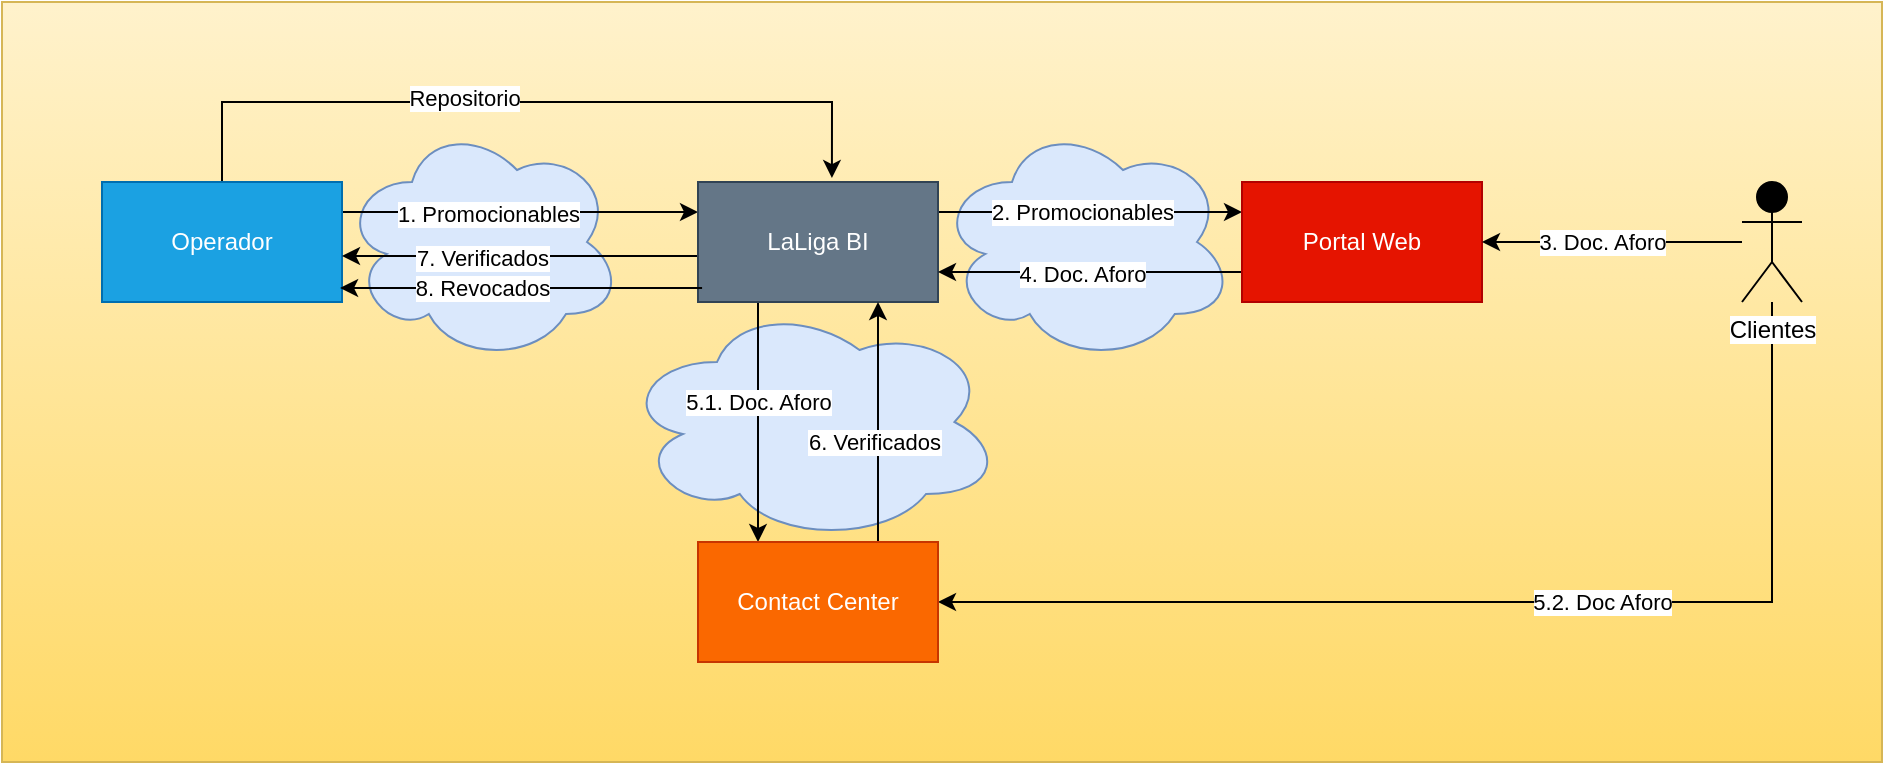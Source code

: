 <mxfile version="13.9.6" type="github">
  <diagram id="LA8B35cLRp4I7p_0vjao" name="Page-1">
    <mxGraphModel dx="1422" dy="762" grid="1" gridSize="10" guides="1" tooltips="1" connect="1" arrows="1" fold="1" page="1" pageScale="1" pageWidth="827" pageHeight="1169" math="0" shadow="0">
      <root>
        <mxCell id="0" />
        <mxCell id="1" parent="0" />
        <mxCell id="1jB34yFCroOKn_RIj0Hu-30" value="" style="rounded=0;whiteSpace=wrap;html=1;fillColor=#fff2cc;strokeColor=#d6b656;gradientColor=#ffd966;gradientDirection=south;" vertex="1" parent="1">
          <mxGeometry x="120" y="160" width="940" height="380" as="geometry" />
        </mxCell>
        <mxCell id="1jB34yFCroOKn_RIj0Hu-1" value="" style="ellipse;shape=cloud;whiteSpace=wrap;html=1;fillColor=#dae8fc;strokeColor=#6c8ebf;" vertex="1" parent="1">
          <mxGeometry x="430" y="310" width="190" height="120" as="geometry" />
        </mxCell>
        <mxCell id="1jB34yFCroOKn_RIj0Hu-2" value="" style="ellipse;shape=cloud;whiteSpace=wrap;html=1;fillColor=#dae8fc;strokeColor=#6c8ebf;" vertex="1" parent="1">
          <mxGeometry x="290" y="220" width="140" height="120" as="geometry" />
        </mxCell>
        <mxCell id="1jB34yFCroOKn_RIj0Hu-3" value="" style="ellipse;shape=cloud;whiteSpace=wrap;html=1;fillColor=#dae8fc;strokeColor=#6c8ebf;" vertex="1" parent="1">
          <mxGeometry x="588" y="220" width="148" height="120" as="geometry" />
        </mxCell>
        <mxCell id="1jB34yFCroOKn_RIj0Hu-4" style="edgeStyle=orthogonalEdgeStyle;rounded=0;orthogonalLoop=1;jettySize=auto;html=1;exitX=1;exitY=0.25;exitDx=0;exitDy=0;entryX=0;entryY=0.25;entryDx=0;entryDy=0;" edge="1" parent="1" source="1jB34yFCroOKn_RIj0Hu-8" target="1jB34yFCroOKn_RIj0Hu-15">
          <mxGeometry relative="1" as="geometry" />
        </mxCell>
        <mxCell id="1jB34yFCroOKn_RIj0Hu-5" value="1. Promocionables" style="edgeLabel;html=1;align=center;verticalAlign=middle;resizable=0;points=[];" vertex="1" connectable="0" parent="1jB34yFCroOKn_RIj0Hu-4">
          <mxGeometry x="-0.18" y="-1" relative="1" as="geometry">
            <mxPoint as="offset" />
          </mxGeometry>
        </mxCell>
        <mxCell id="1jB34yFCroOKn_RIj0Hu-6" style="edgeStyle=orthogonalEdgeStyle;rounded=0;orthogonalLoop=1;jettySize=auto;html=1;exitX=0.5;exitY=0;exitDx=0;exitDy=0;entryX=0.558;entryY=-0.033;entryDx=0;entryDy=0;entryPerimeter=0;" edge="1" parent="1" source="1jB34yFCroOKn_RIj0Hu-8" target="1jB34yFCroOKn_RIj0Hu-15">
          <mxGeometry relative="1" as="geometry">
            <Array as="points">
              <mxPoint x="230" y="210" />
              <mxPoint x="535" y="210" />
            </Array>
          </mxGeometry>
        </mxCell>
        <mxCell id="1jB34yFCroOKn_RIj0Hu-7" value="Repositorio" style="edgeLabel;html=1;align=center;verticalAlign=middle;resizable=0;points=[];" vertex="1" connectable="0" parent="1jB34yFCroOKn_RIj0Hu-6">
          <mxGeometry x="-0.159" y="2" relative="1" as="geometry">
            <mxPoint as="offset" />
          </mxGeometry>
        </mxCell>
        <mxCell id="1jB34yFCroOKn_RIj0Hu-8" value="Operador" style="rounded=0;whiteSpace=wrap;html=1;fillColor=#1ba1e2;strokeColor=#006EAF;fontColor=#ffffff;" vertex="1" parent="1">
          <mxGeometry x="170" y="250" width="120" height="60" as="geometry" />
        </mxCell>
        <mxCell id="1jB34yFCroOKn_RIj0Hu-9" style="edgeStyle=orthogonalEdgeStyle;rounded=0;orthogonalLoop=1;jettySize=auto;html=1;exitX=1;exitY=0.25;exitDx=0;exitDy=0;entryX=0;entryY=0.25;entryDx=0;entryDy=0;" edge="1" parent="1" source="1jB34yFCroOKn_RIj0Hu-15" target="1jB34yFCroOKn_RIj0Hu-18">
          <mxGeometry relative="1" as="geometry" />
        </mxCell>
        <mxCell id="1jB34yFCroOKn_RIj0Hu-10" value="2. Promocionables" style="edgeLabel;html=1;align=center;verticalAlign=middle;resizable=0;points=[];" vertex="1" connectable="0" parent="1jB34yFCroOKn_RIj0Hu-9">
          <mxGeometry x="-0.209" relative="1" as="geometry">
            <mxPoint x="12" as="offset" />
          </mxGeometry>
        </mxCell>
        <mxCell id="1jB34yFCroOKn_RIj0Hu-11" style="edgeStyle=orthogonalEdgeStyle;rounded=0;orthogonalLoop=1;jettySize=auto;html=1;exitX=0.25;exitY=1;exitDx=0;exitDy=0;entryX=0.25;entryY=0;entryDx=0;entryDy=0;" edge="1" parent="1" source="1jB34yFCroOKn_RIj0Hu-15" target="1jB34yFCroOKn_RIj0Hu-26">
          <mxGeometry relative="1" as="geometry" />
        </mxCell>
        <mxCell id="1jB34yFCroOKn_RIj0Hu-12" value="5.1. Doc. Aforo" style="edgeLabel;html=1;align=center;verticalAlign=middle;resizable=0;points=[];" vertex="1" connectable="0" parent="1jB34yFCroOKn_RIj0Hu-11">
          <mxGeometry x="-0.25" relative="1" as="geometry">
            <mxPoint y="5" as="offset" />
          </mxGeometry>
        </mxCell>
        <mxCell id="1jB34yFCroOKn_RIj0Hu-13" style="edgeStyle=orthogonalEdgeStyle;rounded=0;orthogonalLoop=1;jettySize=auto;html=1;exitX=0;exitY=0.617;exitDx=0;exitDy=0;exitPerimeter=0;" edge="1" parent="1" source="1jB34yFCroOKn_RIj0Hu-15">
          <mxGeometry relative="1" as="geometry">
            <mxPoint x="290" y="287" as="targetPoint" />
          </mxGeometry>
        </mxCell>
        <mxCell id="1jB34yFCroOKn_RIj0Hu-14" value="7. Verificados" style="edgeLabel;html=1;align=center;verticalAlign=middle;resizable=0;points=[];" vertex="1" connectable="0" parent="1jB34yFCroOKn_RIj0Hu-13">
          <mxGeometry x="0.213" relative="1" as="geometry">
            <mxPoint as="offset" />
          </mxGeometry>
        </mxCell>
        <mxCell id="1jB34yFCroOKn_RIj0Hu-15" value="LaLiga BI" style="rounded=0;whiteSpace=wrap;html=1;fillColor=#647687;strokeColor=#314354;fontColor=#ffffff;" vertex="1" parent="1">
          <mxGeometry x="468" y="250" width="120" height="60" as="geometry" />
        </mxCell>
        <mxCell id="1jB34yFCroOKn_RIj0Hu-16" style="edgeStyle=orthogonalEdgeStyle;rounded=0;orthogonalLoop=1;jettySize=auto;html=1;exitX=0;exitY=0.75;exitDx=0;exitDy=0;entryX=1;entryY=0.75;entryDx=0;entryDy=0;" edge="1" parent="1" source="1jB34yFCroOKn_RIj0Hu-18" target="1jB34yFCroOKn_RIj0Hu-15">
          <mxGeometry relative="1" as="geometry" />
        </mxCell>
        <mxCell id="1jB34yFCroOKn_RIj0Hu-17" value="4. Doc. Aforo" style="edgeLabel;html=1;align=center;verticalAlign=middle;resizable=0;points=[];" vertex="1" connectable="0" parent="1jB34yFCroOKn_RIj0Hu-16">
          <mxGeometry x="0.267" y="1" relative="1" as="geometry">
            <mxPoint x="16" as="offset" />
          </mxGeometry>
        </mxCell>
        <mxCell id="1jB34yFCroOKn_RIj0Hu-18" value="Portal Web" style="rounded=0;whiteSpace=wrap;html=1;fillColor=#e51400;strokeColor=#B20000;fontColor=#ffffff;" vertex="1" parent="1">
          <mxGeometry x="740" y="250" width="120" height="60" as="geometry" />
        </mxCell>
        <mxCell id="1jB34yFCroOKn_RIj0Hu-19" style="edgeStyle=orthogonalEdgeStyle;rounded=0;orthogonalLoop=1;jettySize=auto;html=1;entryX=1;entryY=0.5;entryDx=0;entryDy=0;" edge="1" parent="1" source="1jB34yFCroOKn_RIj0Hu-23" target="1jB34yFCroOKn_RIj0Hu-18">
          <mxGeometry relative="1" as="geometry" />
        </mxCell>
        <mxCell id="1jB34yFCroOKn_RIj0Hu-20" value="3. Doc. Aforo" style="edgeLabel;html=1;align=center;verticalAlign=middle;resizable=0;points=[];" vertex="1" connectable="0" parent="1jB34yFCroOKn_RIj0Hu-19">
          <mxGeometry x="0.326" y="-3" relative="1" as="geometry">
            <mxPoint x="16" y="3" as="offset" />
          </mxGeometry>
        </mxCell>
        <mxCell id="1jB34yFCroOKn_RIj0Hu-21" style="edgeStyle=orthogonalEdgeStyle;rounded=0;orthogonalLoop=1;jettySize=auto;html=1;entryX=1;entryY=0.5;entryDx=0;entryDy=0;" edge="1" parent="1" source="1jB34yFCroOKn_RIj0Hu-23" target="1jB34yFCroOKn_RIj0Hu-26">
          <mxGeometry relative="1" as="geometry">
            <Array as="points">
              <mxPoint x="1005" y="460" />
            </Array>
            <mxPoint x="1005" y="350" as="sourcePoint" />
          </mxGeometry>
        </mxCell>
        <mxCell id="1jB34yFCroOKn_RIj0Hu-22" value="5.2. Doc Aforo" style="edgeLabel;html=1;align=center;verticalAlign=middle;resizable=0;points=[];" vertex="1" connectable="0" parent="1jB34yFCroOKn_RIj0Hu-21">
          <mxGeometry x="0.178" y="-1" relative="1" as="geometry">
            <mxPoint x="99" y="1" as="offset" />
          </mxGeometry>
        </mxCell>
        <mxCell id="1jB34yFCroOKn_RIj0Hu-23" value="Clientes" style="shape=umlActor;verticalLabelPosition=bottom;verticalAlign=top;html=1;outlineConnect=0;labelBackgroundColor=#ffffff;fillColor=#000000;" vertex="1" parent="1">
          <mxGeometry x="990" y="250" width="30" height="60" as="geometry" />
        </mxCell>
        <mxCell id="1jB34yFCroOKn_RIj0Hu-24" style="edgeStyle=orthogonalEdgeStyle;rounded=0;orthogonalLoop=1;jettySize=auto;html=1;exitX=0.75;exitY=0;exitDx=0;exitDy=0;entryX=0.75;entryY=1;entryDx=0;entryDy=0;" edge="1" parent="1" source="1jB34yFCroOKn_RIj0Hu-26" target="1jB34yFCroOKn_RIj0Hu-15">
          <mxGeometry relative="1" as="geometry">
            <Array as="points">
              <mxPoint x="558" y="360" />
              <mxPoint x="558" y="360" />
            </Array>
          </mxGeometry>
        </mxCell>
        <mxCell id="1jB34yFCroOKn_RIj0Hu-25" value="6. Verificados" style="edgeLabel;html=1;align=center;verticalAlign=middle;resizable=0;points=[];" vertex="1" connectable="0" parent="1jB34yFCroOKn_RIj0Hu-24">
          <mxGeometry x="0.067" y="2" relative="1" as="geometry">
            <mxPoint y="14" as="offset" />
          </mxGeometry>
        </mxCell>
        <mxCell id="1jB34yFCroOKn_RIj0Hu-26" value="Contact Center" style="rounded=0;whiteSpace=wrap;html=1;fillColor=#fa6800;strokeColor=#C73500;fontColor=#ffffff;" vertex="1" parent="1">
          <mxGeometry x="468" y="430" width="120" height="60" as="geometry" />
        </mxCell>
        <mxCell id="1jB34yFCroOKn_RIj0Hu-27" style="edgeStyle=orthogonalEdgeStyle;rounded=0;orthogonalLoop=1;jettySize=auto;html=1;exitX=0.017;exitY=0.883;exitDx=0;exitDy=0;exitPerimeter=0;entryX=0.992;entryY=0.883;entryDx=0;entryDy=0;entryPerimeter=0;" edge="1" parent="1" source="1jB34yFCroOKn_RIj0Hu-15" target="1jB34yFCroOKn_RIj0Hu-8">
          <mxGeometry relative="1" as="geometry">
            <mxPoint x="450" y="297" as="sourcePoint" />
            <mxPoint x="300" y="297" as="targetPoint" />
          </mxGeometry>
        </mxCell>
        <mxCell id="1jB34yFCroOKn_RIj0Hu-28" value="8. Revocados" style="edgeLabel;html=1;align=center;verticalAlign=middle;resizable=0;points=[];" vertex="1" connectable="0" parent="1jB34yFCroOKn_RIj0Hu-27">
          <mxGeometry x="0.213" relative="1" as="geometry">
            <mxPoint as="offset" />
          </mxGeometry>
        </mxCell>
      </root>
    </mxGraphModel>
  </diagram>
</mxfile>
